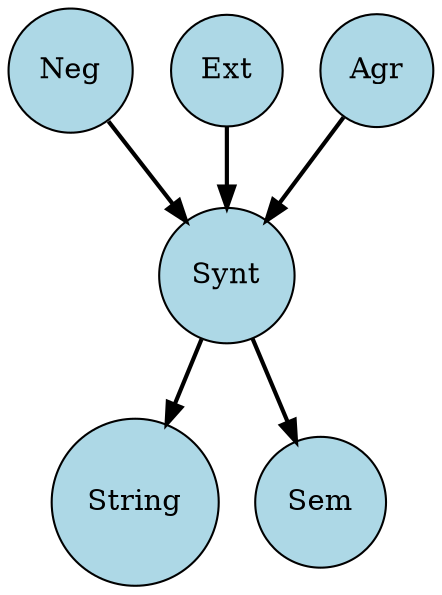strict digraph "puzzle-solution" {
  node [shape="circle",style="filled",fillcolor="lightblue"]
  edge [style="bold"]
  "Neg" -> "Synt"
  "Ext" -> "Synt"
  "Agr" -> "Synt"
  "Synt" -> "String"
  "Synt" -> "Sem"
}
